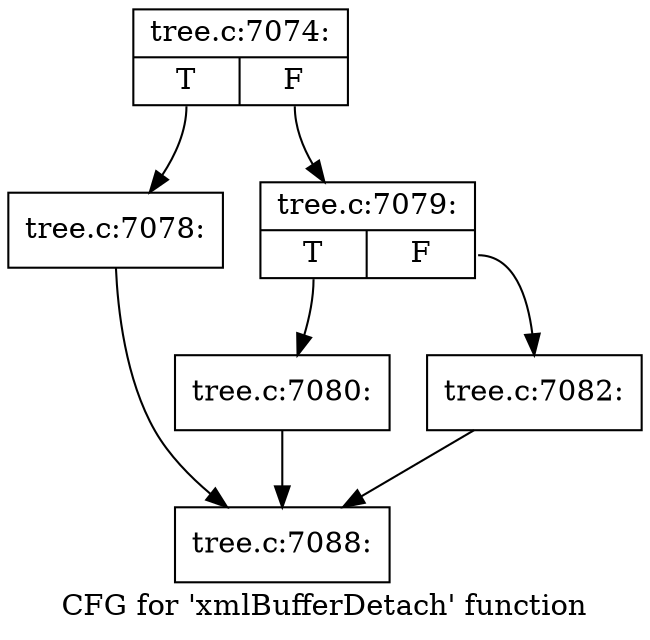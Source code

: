 digraph "CFG for 'xmlBufferDetach' function" {
	label="CFG for 'xmlBufferDetach' function";

	Node0x4667ed0 [shape=record,label="{tree.c:7074:|{<s0>T|<s1>F}}"];
	Node0x4667ed0:s0 -> Node0x4667bd0;
	Node0x4667ed0:s1 -> Node0x4667c20;
	Node0x4667bd0 [shape=record,label="{tree.c:7078:}"];
	Node0x4667bd0 -> Node0x466b840;
	Node0x4667c20 [shape=record,label="{tree.c:7079:|{<s0>T|<s1>F}}"];
	Node0x4667c20:s0 -> Node0x466c420;
	Node0x4667c20:s1 -> Node0x466c470;
	Node0x466c420 [shape=record,label="{tree.c:7080:}"];
	Node0x466c420 -> Node0x466b840;
	Node0x466c470 [shape=record,label="{tree.c:7082:}"];
	Node0x466c470 -> Node0x466b840;
	Node0x466b840 [shape=record,label="{tree.c:7088:}"];
}
